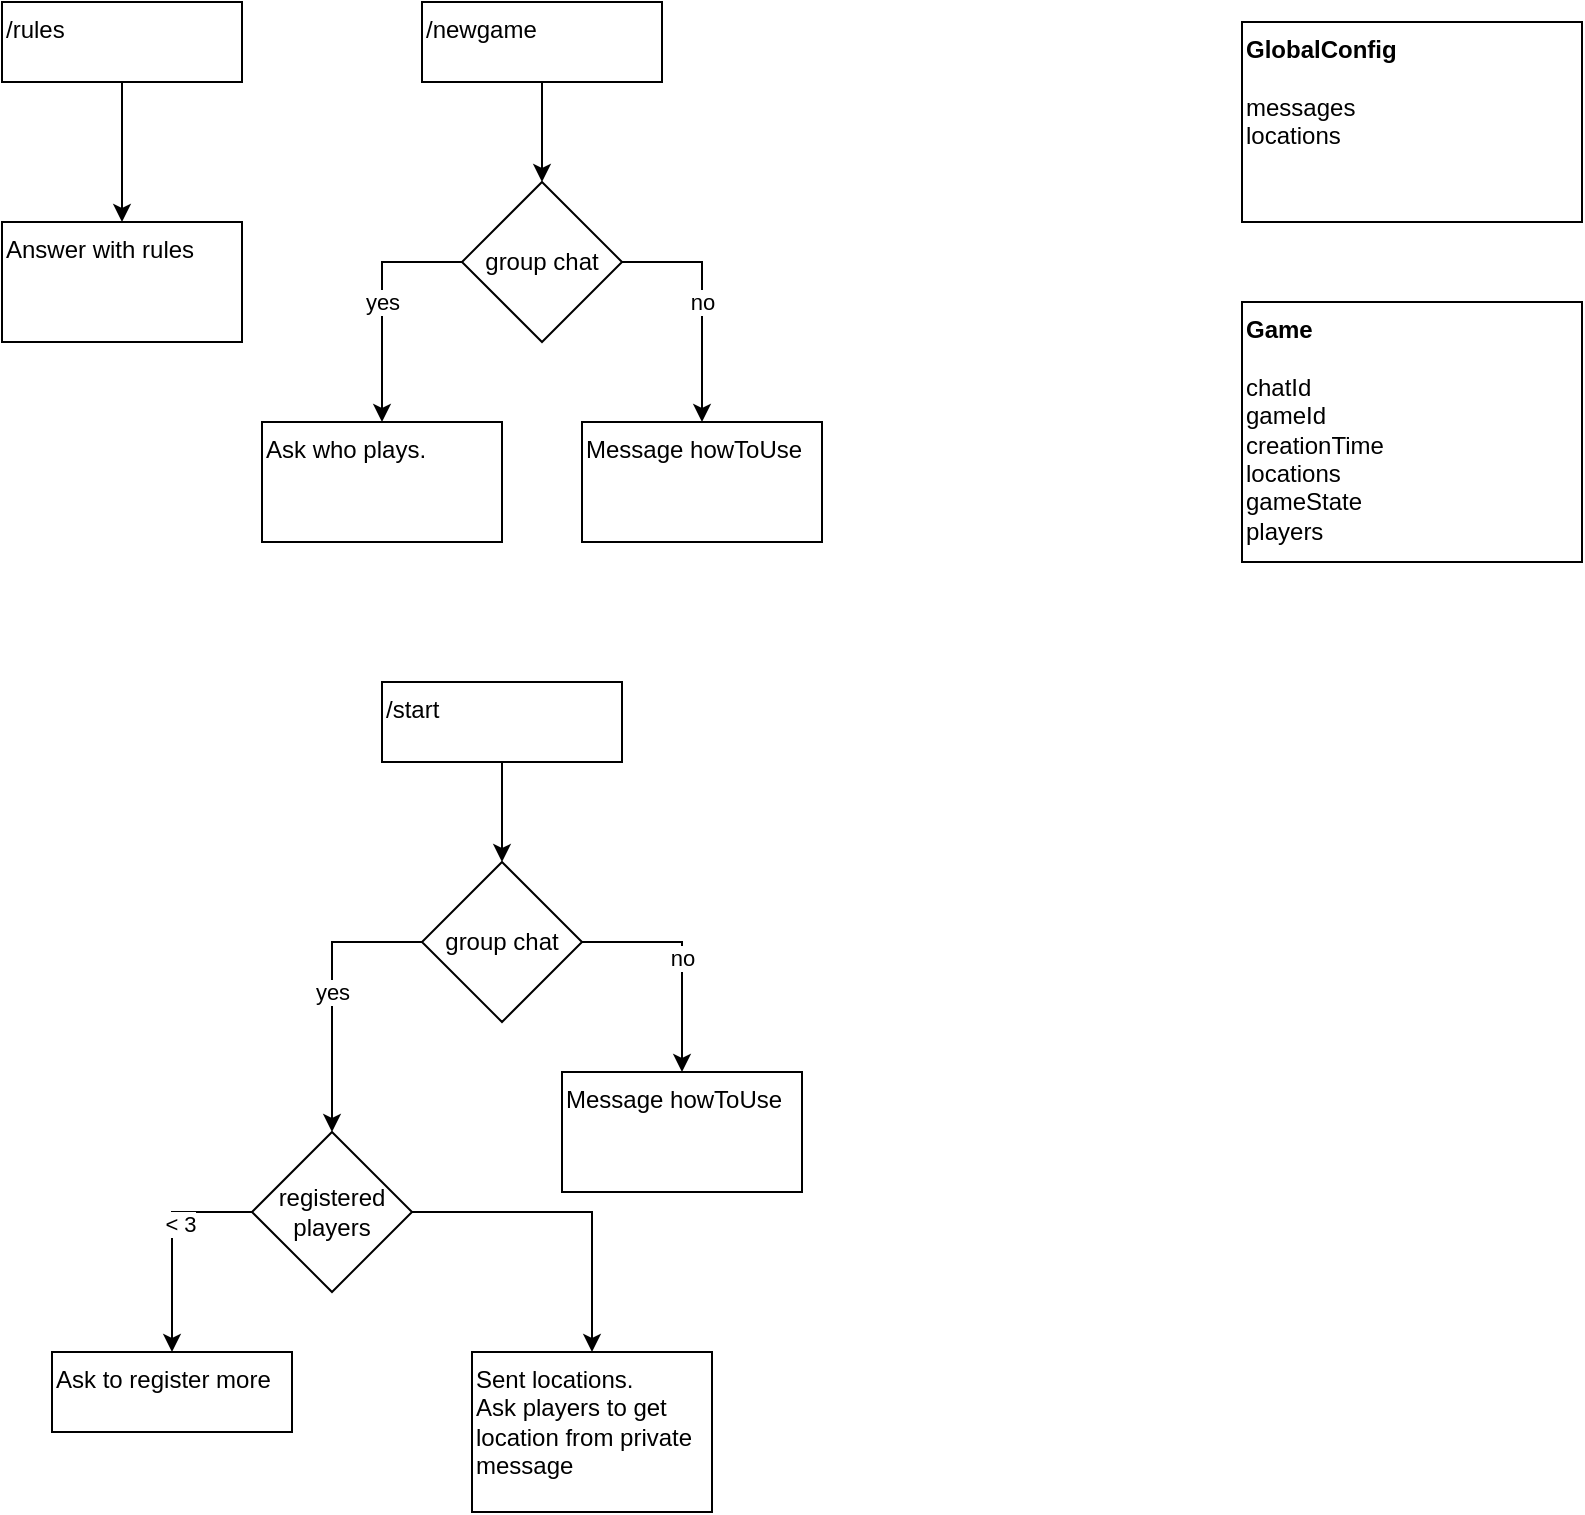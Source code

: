 <mxfile version="15.7.3" type="device"><diagram id="-h2Nzx8fzw9hJgHZPC10" name="Сторінка-1"><mxGraphModel dx="1422" dy="857" grid="1" gridSize="10" guides="1" tooltips="1" connect="1" arrows="1" fold="1" page="1" pageScale="1" pageWidth="827" pageHeight="1169" math="0" shadow="0"><root><mxCell id="0"/><mxCell id="1" parent="0"/><mxCell id="kr_20Z7jiXfzJLcLaK5S-1" value="&lt;b&gt;GlobalConfig&lt;/b&gt;&lt;br&gt;&lt;br&gt;messages&lt;br&gt;locations" style="rounded=0;whiteSpace=wrap;html=1;verticalAlign=top;align=left;" parent="1" vertex="1"><mxGeometry x="640" y="30" width="170" height="100" as="geometry"/></mxCell><mxCell id="kr_20Z7jiXfzJLcLaK5S-13" style="edgeStyle=orthogonalEdgeStyle;rounded=0;orthogonalLoop=1;jettySize=auto;html=1;exitX=0.5;exitY=1;exitDx=0;exitDy=0;entryX=0.5;entryY=0;entryDx=0;entryDy=0;" parent="1" source="kr_20Z7jiXfzJLcLaK5S-4" target="kr_20Z7jiXfzJLcLaK5S-9" edge="1"><mxGeometry relative="1" as="geometry"/></mxCell><mxCell id="kr_20Z7jiXfzJLcLaK5S-4" value="/newgame" style="rounded=0;whiteSpace=wrap;html=1;align=left;verticalAlign=top;" parent="1" vertex="1"><mxGeometry x="230" y="20" width="120" height="40" as="geometry"/></mxCell><mxCell id="kr_20Z7jiXfzJLcLaK5S-8" style="edgeStyle=orthogonalEdgeStyle;rounded=0;orthogonalLoop=1;jettySize=auto;html=1;exitX=0.5;exitY=1;exitDx=0;exitDy=0;entryX=0.5;entryY=0;entryDx=0;entryDy=0;" parent="1" source="kr_20Z7jiXfzJLcLaK5S-5" target="kr_20Z7jiXfzJLcLaK5S-6" edge="1"><mxGeometry relative="1" as="geometry"/></mxCell><mxCell id="kr_20Z7jiXfzJLcLaK5S-5" value="/rules" style="rounded=0;whiteSpace=wrap;html=1;align=left;verticalAlign=top;" parent="1" vertex="1"><mxGeometry x="20" y="20" width="120" height="40" as="geometry"/></mxCell><mxCell id="kr_20Z7jiXfzJLcLaK5S-6" value="Answer with rules" style="rounded=0;whiteSpace=wrap;html=1;align=left;verticalAlign=top;" parent="1" vertex="1"><mxGeometry x="20" y="130" width="120" height="60" as="geometry"/></mxCell><mxCell id="kr_20Z7jiXfzJLcLaK5S-7" value="Sent locations.&amp;nbsp;&lt;br&gt;Ask players to get location from private message" style="rounded=0;whiteSpace=wrap;html=1;align=left;verticalAlign=top;" parent="1" vertex="1"><mxGeometry x="255" y="695" width="120" height="80" as="geometry"/></mxCell><mxCell id="kr_20Z7jiXfzJLcLaK5S-11" value="yes" style="edgeStyle=orthogonalEdgeStyle;rounded=0;orthogonalLoop=1;jettySize=auto;html=1;exitX=0;exitY=0.5;exitDx=0;exitDy=0;entryX=0.5;entryY=0;entryDx=0;entryDy=0;entryPerimeter=0;" parent="1" source="kr_20Z7jiXfzJLcLaK5S-9" target="cThbGgiktZZL9fTYzvK0-1" edge="1"><mxGeometry relative="1" as="geometry"><mxPoint x="210" y="300" as="targetPoint"/></mxGeometry></mxCell><mxCell id="kr_20Z7jiXfzJLcLaK5S-12" value="no" style="edgeStyle=orthogonalEdgeStyle;rounded=0;orthogonalLoop=1;jettySize=auto;html=1;exitX=1;exitY=0.5;exitDx=0;exitDy=0;entryX=0.5;entryY=0;entryDx=0;entryDy=0;" parent="1" source="kr_20Z7jiXfzJLcLaK5S-9" target="kr_20Z7jiXfzJLcLaK5S-10" edge="1"><mxGeometry relative="1" as="geometry"/></mxCell><mxCell id="kr_20Z7jiXfzJLcLaK5S-9" value="group chat" style="rhombus;whiteSpace=wrap;html=1;align=center;verticalAlign=middle;" parent="1" vertex="1"><mxGeometry x="250" y="110" width="80" height="80" as="geometry"/></mxCell><mxCell id="kr_20Z7jiXfzJLcLaK5S-10" value="Message howToUse" style="rounded=0;whiteSpace=wrap;html=1;align=left;verticalAlign=top;" parent="1" vertex="1"><mxGeometry x="310" y="230" width="120" height="60" as="geometry"/></mxCell><mxCell id="kr_20Z7jiXfzJLcLaK5S-14" value="&lt;b&gt;Game&lt;/b&gt;&lt;br&gt;&lt;br&gt;chatId&lt;br&gt;gameId&lt;br&gt;creationTime&lt;br&gt;locations&lt;br&gt;gameState&lt;br&gt;players" style="rounded=0;whiteSpace=wrap;html=1;verticalAlign=top;align=left;" parent="1" vertex="1"><mxGeometry x="640" y="170" width="170" height="130" as="geometry"/></mxCell><mxCell id="cThbGgiktZZL9fTYzvK0-1" value="Ask who plays.&amp;nbsp;" style="rounded=0;whiteSpace=wrap;html=1;align=left;verticalAlign=top;" vertex="1" parent="1"><mxGeometry x="150" y="230" width="120" height="60" as="geometry"/></mxCell><mxCell id="cThbGgiktZZL9fTYzvK0-15" style="edgeStyle=orthogonalEdgeStyle;rounded=0;orthogonalLoop=1;jettySize=auto;html=1;exitX=0.5;exitY=1;exitDx=0;exitDy=0;entryX=0.5;entryY=0;entryDx=0;entryDy=0;" edge="1" parent="1" source="cThbGgiktZZL9fTYzvK0-2" target="cThbGgiktZZL9fTYzvK0-14"><mxGeometry relative="1" as="geometry"/></mxCell><mxCell id="cThbGgiktZZL9fTYzvK0-2" value="/start" style="rounded=0;whiteSpace=wrap;html=1;align=left;verticalAlign=top;" vertex="1" parent="1"><mxGeometry x="210" y="360" width="120" height="40" as="geometry"/></mxCell><mxCell id="cThbGgiktZZL9fTYzvK0-5" style="edgeStyle=orthogonalEdgeStyle;rounded=0;orthogonalLoop=1;jettySize=auto;html=1;exitX=0;exitY=0.5;exitDx=0;exitDy=0;" edge="1" parent="1" source="cThbGgiktZZL9fTYzvK0-3" target="cThbGgiktZZL9fTYzvK0-4"><mxGeometry relative="1" as="geometry"/></mxCell><mxCell id="cThbGgiktZZL9fTYzvK0-6" value="&amp;lt; 3" style="edgeLabel;html=1;align=center;verticalAlign=middle;resizable=0;points=[];" vertex="1" connectable="0" parent="cThbGgiktZZL9fTYzvK0-5"><mxGeometry x="-0.164" y="4" relative="1" as="geometry"><mxPoint as="offset"/></mxGeometry></mxCell><mxCell id="cThbGgiktZZL9fTYzvK0-8" style="edgeStyle=orthogonalEdgeStyle;rounded=0;orthogonalLoop=1;jettySize=auto;html=1;exitX=1;exitY=0.5;exitDx=0;exitDy=0;entryX=0.5;entryY=0;entryDx=0;entryDy=0;" edge="1" parent="1" source="cThbGgiktZZL9fTYzvK0-3" target="kr_20Z7jiXfzJLcLaK5S-7"><mxGeometry relative="1" as="geometry"/></mxCell><mxCell id="cThbGgiktZZL9fTYzvK0-3" value="registered players" style="rhombus;whiteSpace=wrap;html=1;align=center;verticalAlign=middle;" vertex="1" parent="1"><mxGeometry x="145" y="585" width="80" height="80" as="geometry"/></mxCell><mxCell id="cThbGgiktZZL9fTYzvK0-4" value="Ask to register more" style="rounded=0;whiteSpace=wrap;html=1;align=left;verticalAlign=top;" vertex="1" parent="1"><mxGeometry x="45" y="695" width="120" height="40" as="geometry"/></mxCell><mxCell id="cThbGgiktZZL9fTYzvK0-12" value="yes" style="edgeStyle=orthogonalEdgeStyle;rounded=0;orthogonalLoop=1;jettySize=auto;html=1;exitX=0;exitY=0.5;exitDx=0;exitDy=0;entryX=0.5;entryY=0;entryDx=0;entryDy=0;" edge="1" parent="1" source="cThbGgiktZZL9fTYzvK0-14" target="cThbGgiktZZL9fTYzvK0-3"><mxGeometry relative="1" as="geometry"><mxPoint x="190" y="570" as="targetPoint"/></mxGeometry></mxCell><mxCell id="cThbGgiktZZL9fTYzvK0-13" value="no" style="edgeStyle=orthogonalEdgeStyle;rounded=0;orthogonalLoop=1;jettySize=auto;html=1;exitX=1;exitY=0.5;exitDx=0;exitDy=0;" edge="1" parent="1" source="cThbGgiktZZL9fTYzvK0-14" target="cThbGgiktZZL9fTYzvK0-16"><mxGeometry relative="1" as="geometry"><mxPoint x="350" y="570" as="targetPoint"/></mxGeometry></mxCell><mxCell id="cThbGgiktZZL9fTYzvK0-14" value="group chat" style="rhombus;whiteSpace=wrap;html=1;align=center;verticalAlign=middle;" vertex="1" parent="1"><mxGeometry x="230" y="450" width="80" height="80" as="geometry"/></mxCell><mxCell id="cThbGgiktZZL9fTYzvK0-16" value="Message howToUse" style="rounded=0;whiteSpace=wrap;html=1;align=left;verticalAlign=top;" vertex="1" parent="1"><mxGeometry x="300" y="555" width="120" height="60" as="geometry"/></mxCell></root></mxGraphModel></diagram></mxfile>